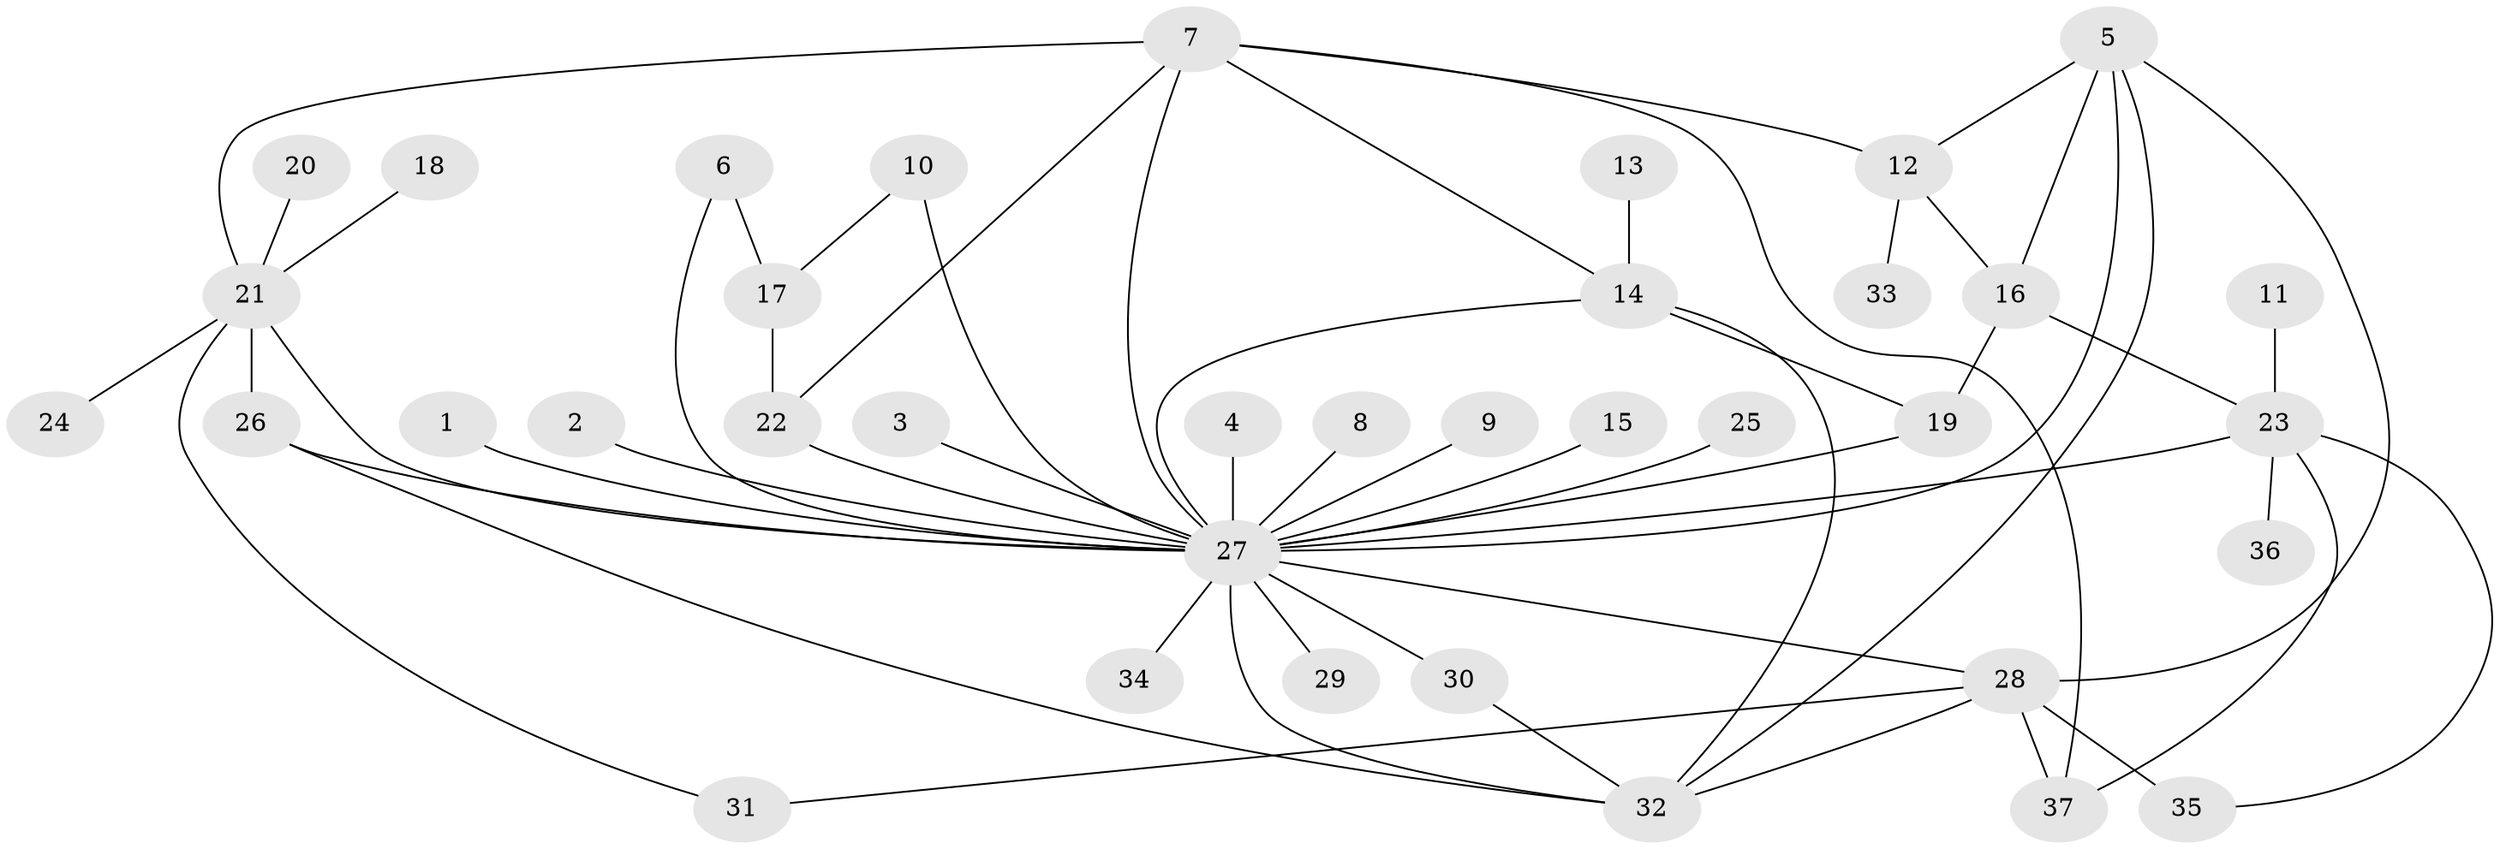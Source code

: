 // original degree distribution, {2: 0.2191780821917808, 6: 0.0273972602739726, 8: 0.0410958904109589, 27: 0.0136986301369863, 1: 0.4794520547945205, 9: 0.0136986301369863, 4: 0.0821917808219178, 3: 0.0958904109589041, 5: 0.0273972602739726}
// Generated by graph-tools (version 1.1) at 2025/01/03/09/25 03:01:52]
// undirected, 37 vertices, 57 edges
graph export_dot {
graph [start="1"]
  node [color=gray90,style=filled];
  1;
  2;
  3;
  4;
  5;
  6;
  7;
  8;
  9;
  10;
  11;
  12;
  13;
  14;
  15;
  16;
  17;
  18;
  19;
  20;
  21;
  22;
  23;
  24;
  25;
  26;
  27;
  28;
  29;
  30;
  31;
  32;
  33;
  34;
  35;
  36;
  37;
  1 -- 27 [weight=1.0];
  2 -- 27 [weight=1.0];
  3 -- 27 [weight=1.0];
  4 -- 27 [weight=1.0];
  5 -- 12 [weight=1.0];
  5 -- 16 [weight=1.0];
  5 -- 27 [weight=1.0];
  5 -- 28 [weight=1.0];
  5 -- 32 [weight=1.0];
  6 -- 17 [weight=1.0];
  6 -- 27 [weight=1.0];
  7 -- 12 [weight=1.0];
  7 -- 14 [weight=1.0];
  7 -- 21 [weight=1.0];
  7 -- 22 [weight=1.0];
  7 -- 27 [weight=1.0];
  7 -- 37 [weight=1.0];
  8 -- 27 [weight=1.0];
  9 -- 27 [weight=1.0];
  10 -- 17 [weight=1.0];
  10 -- 27 [weight=1.0];
  11 -- 23 [weight=1.0];
  12 -- 16 [weight=1.0];
  12 -- 33 [weight=1.0];
  13 -- 14 [weight=1.0];
  14 -- 19 [weight=1.0];
  14 -- 27 [weight=1.0];
  14 -- 32 [weight=1.0];
  15 -- 27 [weight=1.0];
  16 -- 19 [weight=1.0];
  16 -- 23 [weight=1.0];
  17 -- 22 [weight=1.0];
  18 -- 21 [weight=1.0];
  19 -- 27 [weight=1.0];
  20 -- 21 [weight=1.0];
  21 -- 24 [weight=1.0];
  21 -- 26 [weight=1.0];
  21 -- 27 [weight=1.0];
  21 -- 31 [weight=1.0];
  22 -- 27 [weight=1.0];
  23 -- 27 [weight=1.0];
  23 -- 35 [weight=1.0];
  23 -- 36 [weight=1.0];
  23 -- 37 [weight=1.0];
  25 -- 27 [weight=1.0];
  26 -- 27 [weight=1.0];
  26 -- 32 [weight=1.0];
  27 -- 28 [weight=1.0];
  27 -- 29 [weight=1.0];
  27 -- 30 [weight=2.0];
  27 -- 32 [weight=1.0];
  27 -- 34 [weight=1.0];
  28 -- 31 [weight=1.0];
  28 -- 32 [weight=1.0];
  28 -- 35 [weight=2.0];
  28 -- 37 [weight=1.0];
  30 -- 32 [weight=1.0];
}
